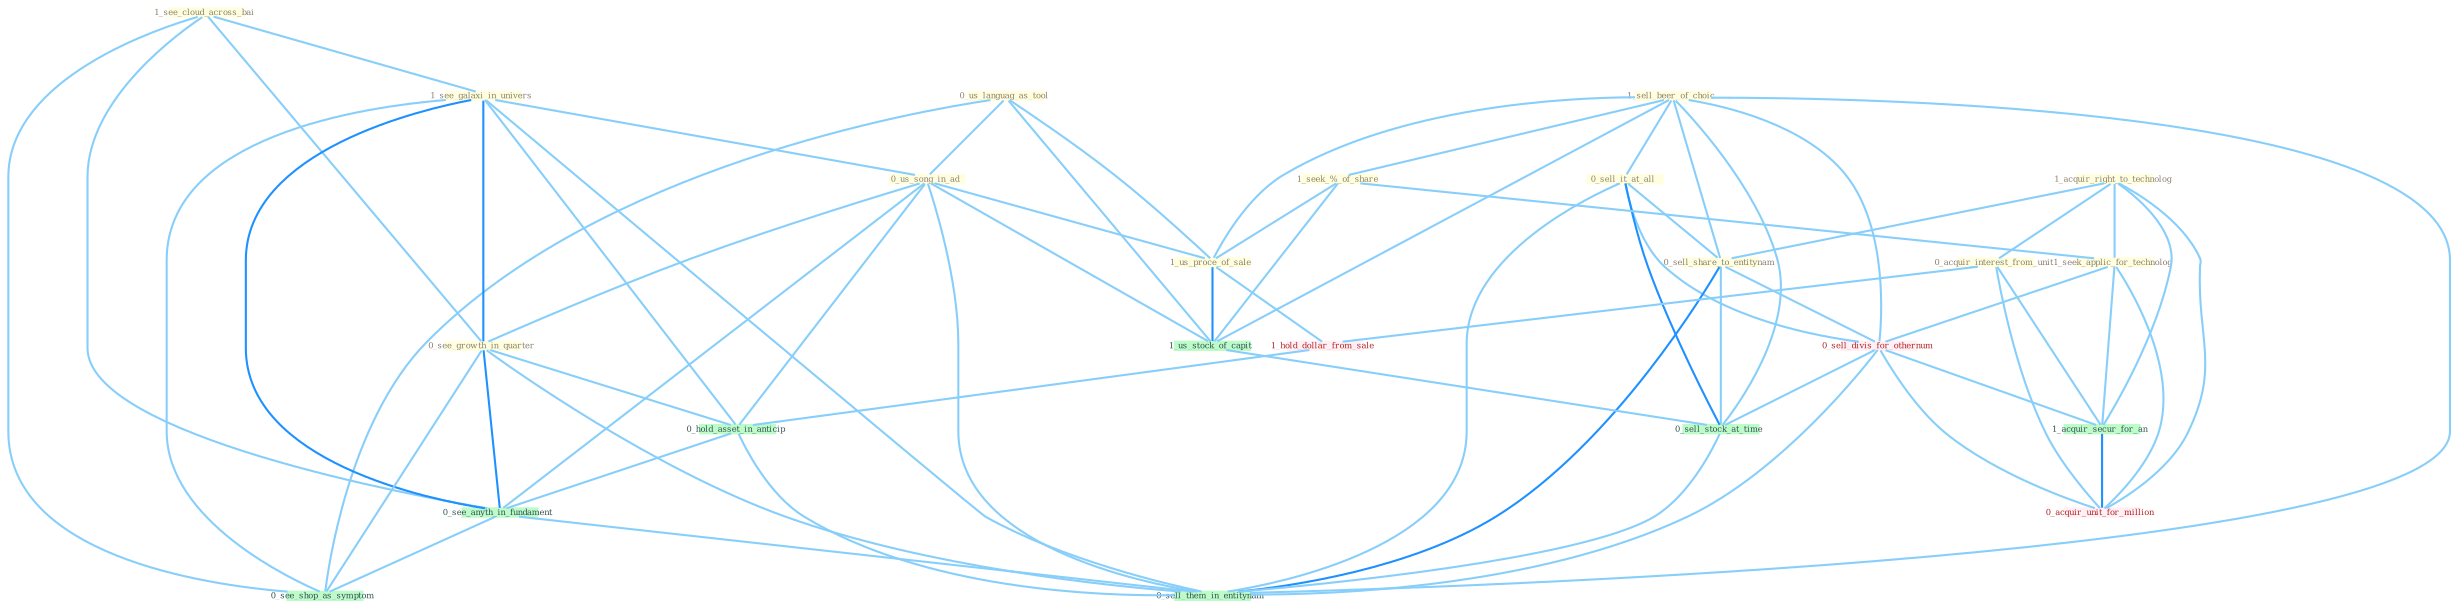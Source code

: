 Graph G{ 
    node
    [shape=polygon,style=filled,width=.5,height=.06,color="#BDFCC9",fixedsize=true,fontsize=4,
    fontcolor="#2f4f4f"];
    {node
    [color="#ffffe0", fontcolor="#8b7d6b"] "1_see_cloud_across_bai " "0_us_languag_as_tool " "1_sell_beer_of_choic " "0_sell_it_at_all " "1_seek_%_of_share " "1_acquir_right_to_technolog " "1_see_galaxi_in_univers " "0_sell_share_to_entitynam " "1_seek_applic_for_technolog " "0_us_song_in_ad " "0_acquir_interest_from_unit " "0_see_growth_in_quarter " "1_us_proce_of_sale "}
{node [color="#fff0f5", fontcolor="#b22222"] "0_sell_divis_for_othernum " "1_hold_dollar_from_sale " "0_acquir_unit_for_million "}
edge [color="#B0E2FF"];

	"1_see_cloud_across_bai " -- "1_see_galaxi_in_univers " [w="1", color="#87cefa" ];
	"1_see_cloud_across_bai " -- "0_see_growth_in_quarter " [w="1", color="#87cefa" ];
	"1_see_cloud_across_bai " -- "0_see_anyth_in_fundament " [w="1", color="#87cefa" ];
	"1_see_cloud_across_bai " -- "0_see_shop_as_symptom " [w="1", color="#87cefa" ];
	"0_us_languag_as_tool " -- "0_us_song_in_ad " [w="1", color="#87cefa" ];
	"0_us_languag_as_tool " -- "1_us_proce_of_sale " [w="1", color="#87cefa" ];
	"0_us_languag_as_tool " -- "1_us_stock_of_capit " [w="1", color="#87cefa" ];
	"0_us_languag_as_tool " -- "0_see_shop_as_symptom " [w="1", color="#87cefa" ];
	"1_sell_beer_of_choic " -- "0_sell_it_at_all " [w="1", color="#87cefa" ];
	"1_sell_beer_of_choic " -- "1_seek_%_of_share " [w="1", color="#87cefa" ];
	"1_sell_beer_of_choic " -- "0_sell_share_to_entitynam " [w="1", color="#87cefa" ];
	"1_sell_beer_of_choic " -- "1_us_proce_of_sale " [w="1", color="#87cefa" ];
	"1_sell_beer_of_choic " -- "0_sell_divis_for_othernum " [w="1", color="#87cefa" ];
	"1_sell_beer_of_choic " -- "1_us_stock_of_capit " [w="1", color="#87cefa" ];
	"1_sell_beer_of_choic " -- "0_sell_stock_at_time " [w="1", color="#87cefa" ];
	"1_sell_beer_of_choic " -- "0_sell_them_in_entitynam " [w="1", color="#87cefa" ];
	"0_sell_it_at_all " -- "0_sell_share_to_entitynam " [w="1", color="#87cefa" ];
	"0_sell_it_at_all " -- "0_sell_divis_for_othernum " [w="1", color="#87cefa" ];
	"0_sell_it_at_all " -- "0_sell_stock_at_time " [w="2", color="#1e90ff" , len=0.8];
	"0_sell_it_at_all " -- "0_sell_them_in_entitynam " [w="1", color="#87cefa" ];
	"1_seek_%_of_share " -- "1_seek_applic_for_technolog " [w="1", color="#87cefa" ];
	"1_seek_%_of_share " -- "1_us_proce_of_sale " [w="1", color="#87cefa" ];
	"1_seek_%_of_share " -- "1_us_stock_of_capit " [w="1", color="#87cefa" ];
	"1_acquir_right_to_technolog " -- "0_sell_share_to_entitynam " [w="1", color="#87cefa" ];
	"1_acquir_right_to_technolog " -- "1_seek_applic_for_technolog " [w="1", color="#87cefa" ];
	"1_acquir_right_to_technolog " -- "0_acquir_interest_from_unit " [w="1", color="#87cefa" ];
	"1_acquir_right_to_technolog " -- "1_acquir_secur_for_an " [w="1", color="#87cefa" ];
	"1_acquir_right_to_technolog " -- "0_acquir_unit_for_million " [w="1", color="#87cefa" ];
	"1_see_galaxi_in_univers " -- "0_us_song_in_ad " [w="1", color="#87cefa" ];
	"1_see_galaxi_in_univers " -- "0_see_growth_in_quarter " [w="2", color="#1e90ff" , len=0.8];
	"1_see_galaxi_in_univers " -- "0_hold_asset_in_anticip " [w="1", color="#87cefa" ];
	"1_see_galaxi_in_univers " -- "0_see_anyth_in_fundament " [w="2", color="#1e90ff" , len=0.8];
	"1_see_galaxi_in_univers " -- "0_see_shop_as_symptom " [w="1", color="#87cefa" ];
	"1_see_galaxi_in_univers " -- "0_sell_them_in_entitynam " [w="1", color="#87cefa" ];
	"0_sell_share_to_entitynam " -- "0_sell_divis_for_othernum " [w="1", color="#87cefa" ];
	"0_sell_share_to_entitynam " -- "0_sell_stock_at_time " [w="1", color="#87cefa" ];
	"0_sell_share_to_entitynam " -- "0_sell_them_in_entitynam " [w="2", color="#1e90ff" , len=0.8];
	"1_seek_applic_for_technolog " -- "0_sell_divis_for_othernum " [w="1", color="#87cefa" ];
	"1_seek_applic_for_technolog " -- "1_acquir_secur_for_an " [w="1", color="#87cefa" ];
	"1_seek_applic_for_technolog " -- "0_acquir_unit_for_million " [w="1", color="#87cefa" ];
	"0_us_song_in_ad " -- "0_see_growth_in_quarter " [w="1", color="#87cefa" ];
	"0_us_song_in_ad " -- "1_us_proce_of_sale " [w="1", color="#87cefa" ];
	"0_us_song_in_ad " -- "1_us_stock_of_capit " [w="1", color="#87cefa" ];
	"0_us_song_in_ad " -- "0_hold_asset_in_anticip " [w="1", color="#87cefa" ];
	"0_us_song_in_ad " -- "0_see_anyth_in_fundament " [w="1", color="#87cefa" ];
	"0_us_song_in_ad " -- "0_sell_them_in_entitynam " [w="1", color="#87cefa" ];
	"0_acquir_interest_from_unit " -- "1_acquir_secur_for_an " [w="1", color="#87cefa" ];
	"0_acquir_interest_from_unit " -- "1_hold_dollar_from_sale " [w="1", color="#87cefa" ];
	"0_acquir_interest_from_unit " -- "0_acquir_unit_for_million " [w="1", color="#87cefa" ];
	"0_see_growth_in_quarter " -- "0_hold_asset_in_anticip " [w="1", color="#87cefa" ];
	"0_see_growth_in_quarter " -- "0_see_anyth_in_fundament " [w="2", color="#1e90ff" , len=0.8];
	"0_see_growth_in_quarter " -- "0_see_shop_as_symptom " [w="1", color="#87cefa" ];
	"0_see_growth_in_quarter " -- "0_sell_them_in_entitynam " [w="1", color="#87cefa" ];
	"1_us_proce_of_sale " -- "1_us_stock_of_capit " [w="2", color="#1e90ff" , len=0.8];
	"1_us_proce_of_sale " -- "1_hold_dollar_from_sale " [w="1", color="#87cefa" ];
	"0_sell_divis_for_othernum " -- "1_acquir_secur_for_an " [w="1", color="#87cefa" ];
	"0_sell_divis_for_othernum " -- "0_sell_stock_at_time " [w="1", color="#87cefa" ];
	"0_sell_divis_for_othernum " -- "0_acquir_unit_for_million " [w="1", color="#87cefa" ];
	"0_sell_divis_for_othernum " -- "0_sell_them_in_entitynam " [w="1", color="#87cefa" ];
	"1_acquir_secur_for_an " -- "0_acquir_unit_for_million " [w="2", color="#1e90ff" , len=0.8];
	"1_us_stock_of_capit " -- "0_sell_stock_at_time " [w="1", color="#87cefa" ];
	"1_hold_dollar_from_sale " -- "0_hold_asset_in_anticip " [w="1", color="#87cefa" ];
	"0_hold_asset_in_anticip " -- "0_see_anyth_in_fundament " [w="1", color="#87cefa" ];
	"0_hold_asset_in_anticip " -- "0_sell_them_in_entitynam " [w="1", color="#87cefa" ];
	"0_sell_stock_at_time " -- "0_sell_them_in_entitynam " [w="1", color="#87cefa" ];
	"0_see_anyth_in_fundament " -- "0_see_shop_as_symptom " [w="1", color="#87cefa" ];
	"0_see_anyth_in_fundament " -- "0_sell_them_in_entitynam " [w="1", color="#87cefa" ];
}